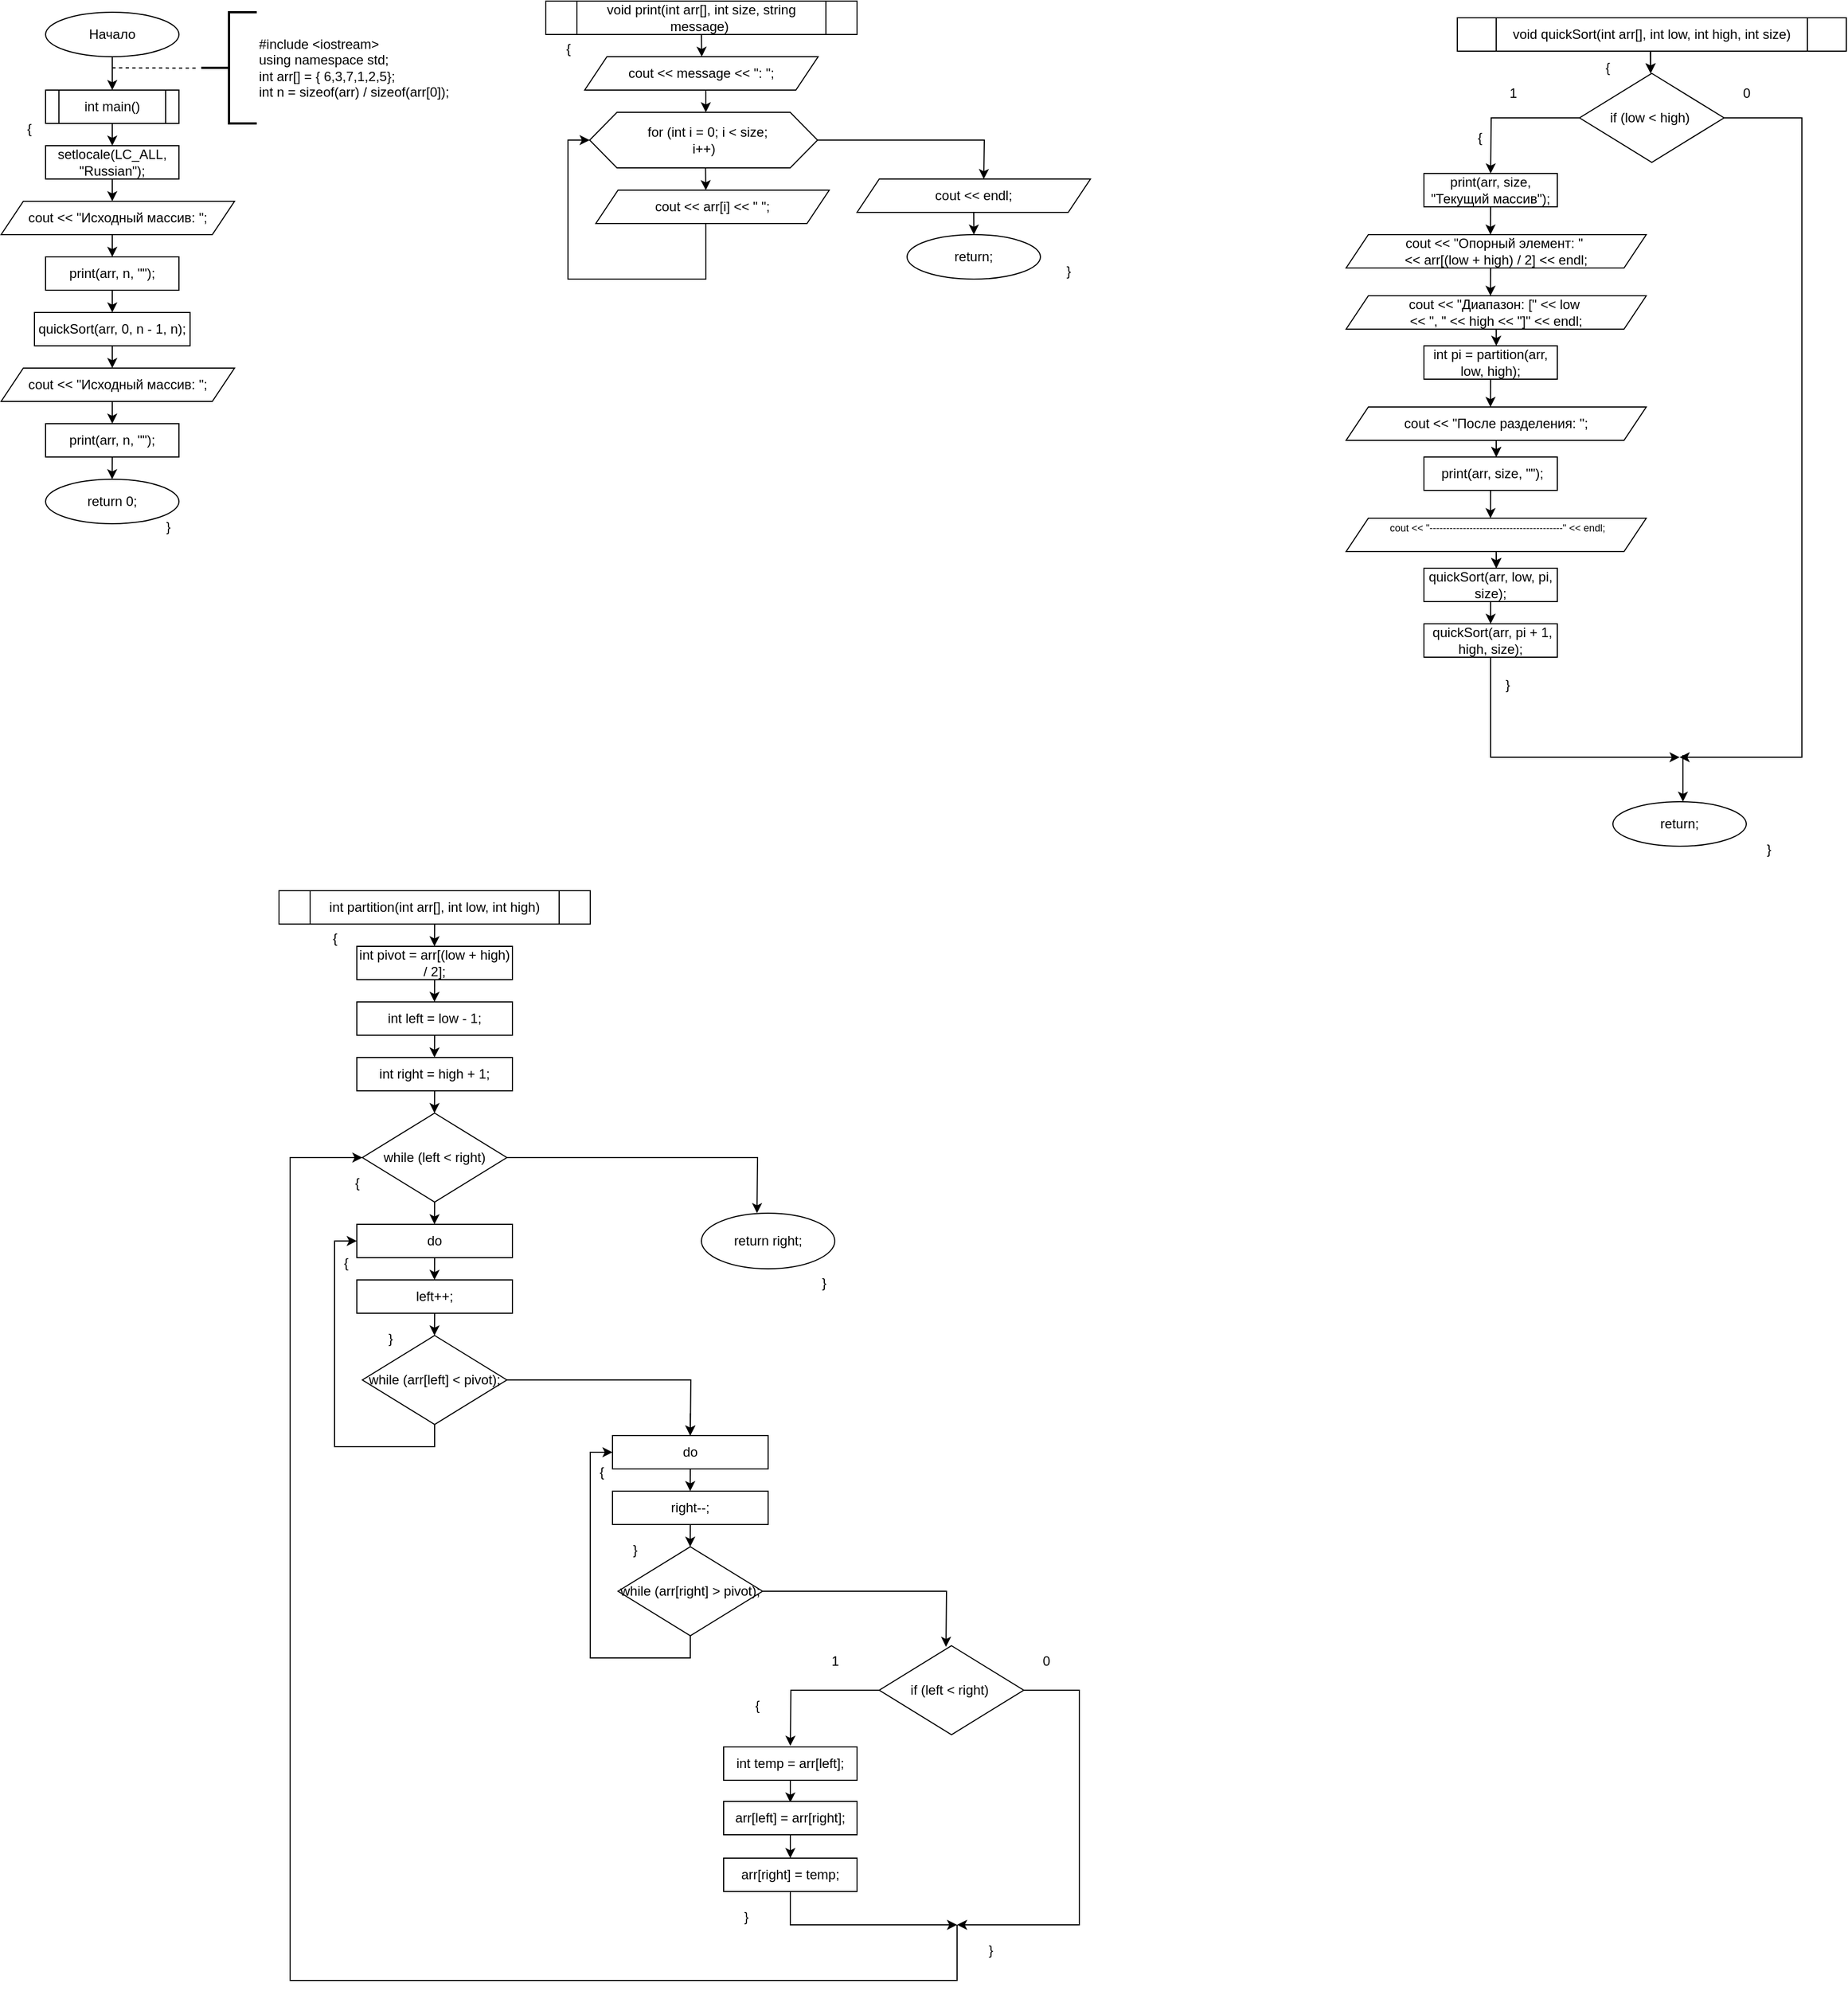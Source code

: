 <mxfile version="26.0.9">
  <diagram name="Страница — 1" id="een0wJdZj83AlDuxaY3A">
    <mxGraphModel dx="1366" dy="796" grid="1" gridSize="10" guides="1" tooltips="1" connect="1" arrows="1" fold="1" page="1" pageScale="1" pageWidth="827" pageHeight="1169" math="0" shadow="0">
      <root>
        <mxCell id="0" />
        <mxCell id="1" parent="0" />
        <mxCell id="NQojH1lwc0ZNS_FP-cvM-1" value="" style="edgeStyle=orthogonalEdgeStyle;rounded=0;orthogonalLoop=1;jettySize=auto;html=1;" parent="1" source="NQojH1lwc0ZNS_FP-cvM-2" edge="1">
          <mxGeometry relative="1" as="geometry">
            <mxPoint x="240" y="120" as="targetPoint" />
          </mxGeometry>
        </mxCell>
        <mxCell id="NQojH1lwc0ZNS_FP-cvM-2" value="Начало" style="ellipse;whiteSpace=wrap;html=1;" parent="1" vertex="1">
          <mxGeometry x="180" y="50" width="120" height="40" as="geometry" />
        </mxCell>
        <mxCell id="NQojH1lwc0ZNS_FP-cvM-3" value="" style="edgeStyle=orthogonalEdgeStyle;rounded=0;orthogonalLoop=1;jettySize=auto;html=1;" parent="1" source="NQojH1lwc0ZNS_FP-cvM-4" edge="1">
          <mxGeometry relative="1" as="geometry">
            <mxPoint x="240" y="170" as="targetPoint" />
          </mxGeometry>
        </mxCell>
        <mxCell id="NQojH1lwc0ZNS_FP-cvM-4" value="int main()" style="shape=process;whiteSpace=wrap;html=1;backgroundOutline=1;" parent="1" vertex="1">
          <mxGeometry x="180" y="120" width="120" height="30" as="geometry" />
        </mxCell>
        <mxCell id="NQojH1lwc0ZNS_FP-cvM-7" value="setlocale(LC_ALL, &quot;Russian&quot;);" style="rounded=0;whiteSpace=wrap;html=1;" parent="1" vertex="1">
          <mxGeometry x="180" y="170" width="120" height="30" as="geometry" />
        </mxCell>
        <mxCell id="NQojH1lwc0ZNS_FP-cvM-8" value="" style="edgeStyle=orthogonalEdgeStyle;rounded=0;orthogonalLoop=1;jettySize=auto;html=1;" parent="1" edge="1">
          <mxGeometry relative="1" as="geometry">
            <mxPoint x="240" y="200" as="sourcePoint" />
            <mxPoint x="240" y="220" as="targetPoint" />
          </mxGeometry>
        </mxCell>
        <mxCell id="NQojH1lwc0ZNS_FP-cvM-9" value="&lt;div&gt;#include &amp;lt;iostream&amp;gt;&lt;/div&gt;&lt;div&gt;using namespace std;&lt;/div&gt;&lt;div&gt;&lt;div&gt;int arr[] = { 6,3,7,1,2,5};&lt;/div&gt;&lt;div&gt;int n = sizeof(arr) / sizeof(arr[0]);&lt;/div&gt;&lt;/div&gt;" style="strokeWidth=2;html=1;shape=mxgraph.flowchart.annotation_2;align=left;labelPosition=right;pointerEvents=1;" parent="1" vertex="1">
          <mxGeometry x="320" y="50" width="50" height="100" as="geometry" />
        </mxCell>
        <mxCell id="NQojH1lwc0ZNS_FP-cvM-10" value="" style="endArrow=none;dashed=1;html=1;rounded=0;entryX=-0.04;entryY=0.503;entryDx=0;entryDy=0;entryPerimeter=0;" parent="1" target="NQojH1lwc0ZNS_FP-cvM-9" edge="1">
          <mxGeometry width="50" height="50" relative="1" as="geometry">
            <mxPoint x="240" y="100" as="sourcePoint" />
            <mxPoint x="310" y="100" as="targetPoint" />
          </mxGeometry>
        </mxCell>
        <mxCell id="NQojH1lwc0ZNS_FP-cvM-11" value="cout &amp;lt;&amp;lt; &quot;Исходный массив: &quot;;" style="shape=parallelogram;perimeter=parallelogramPerimeter;whiteSpace=wrap;html=1;fixedSize=1;" parent="1" vertex="1">
          <mxGeometry x="140" y="220" width="210" height="30" as="geometry" />
        </mxCell>
        <mxCell id="NQojH1lwc0ZNS_FP-cvM-13" value="" style="edgeStyle=orthogonalEdgeStyle;rounded=0;orthogonalLoop=1;jettySize=auto;html=1;" parent="1" edge="1">
          <mxGeometry relative="1" as="geometry">
            <mxPoint x="240" y="270" as="targetPoint" />
            <mxPoint x="240" y="250" as="sourcePoint" />
          </mxGeometry>
        </mxCell>
        <mxCell id="NQojH1lwc0ZNS_FP-cvM-14" value="print(arr, n, &quot;&quot;);" style="rounded=0;whiteSpace=wrap;html=1;" parent="1" vertex="1">
          <mxGeometry x="180" y="270" width="120" height="30" as="geometry" />
        </mxCell>
        <mxCell id="NQojH1lwc0ZNS_FP-cvM-15" value="" style="edgeStyle=orthogonalEdgeStyle;rounded=0;orthogonalLoop=1;jettySize=auto;html=1;" parent="1" edge="1">
          <mxGeometry relative="1" as="geometry">
            <mxPoint x="240" y="320" as="targetPoint" />
            <mxPoint x="240" y="300" as="sourcePoint" />
          </mxGeometry>
        </mxCell>
        <mxCell id="NQojH1lwc0ZNS_FP-cvM-16" value="quickSort(arr, 0, n - 1, n);" style="rounded=0;whiteSpace=wrap;html=1;" parent="1" vertex="1">
          <mxGeometry x="170" y="320" width="140" height="30" as="geometry" />
        </mxCell>
        <mxCell id="NQojH1lwc0ZNS_FP-cvM-17" value="" style="edgeStyle=orthogonalEdgeStyle;rounded=0;orthogonalLoop=1;jettySize=auto;html=1;" parent="1" edge="1">
          <mxGeometry relative="1" as="geometry">
            <mxPoint x="240" y="350" as="sourcePoint" />
            <mxPoint x="240" y="370" as="targetPoint" />
          </mxGeometry>
        </mxCell>
        <mxCell id="NQojH1lwc0ZNS_FP-cvM-18" value="cout &amp;lt;&amp;lt; &quot;Исходный массив: &quot;;" style="shape=parallelogram;perimeter=parallelogramPerimeter;whiteSpace=wrap;html=1;fixedSize=1;" parent="1" vertex="1">
          <mxGeometry x="140" y="370" width="210" height="30" as="geometry" />
        </mxCell>
        <mxCell id="NQojH1lwc0ZNS_FP-cvM-19" value="" style="edgeStyle=orthogonalEdgeStyle;rounded=0;orthogonalLoop=1;jettySize=auto;html=1;" parent="1" edge="1">
          <mxGeometry relative="1" as="geometry">
            <mxPoint x="240" y="420" as="targetPoint" />
            <mxPoint x="240" y="400" as="sourcePoint" />
          </mxGeometry>
        </mxCell>
        <mxCell id="NQojH1lwc0ZNS_FP-cvM-21" style="edgeStyle=orthogonalEdgeStyle;rounded=0;orthogonalLoop=1;jettySize=auto;html=1;exitX=0.5;exitY=1;exitDx=0;exitDy=0;" parent="1" source="NQojH1lwc0ZNS_FP-cvM-20" edge="1">
          <mxGeometry relative="1" as="geometry">
            <mxPoint x="239.857" y="470" as="targetPoint" />
          </mxGeometry>
        </mxCell>
        <mxCell id="NQojH1lwc0ZNS_FP-cvM-20" value="print(arr, n, &quot;&quot;);" style="rounded=0;whiteSpace=wrap;html=1;" parent="1" vertex="1">
          <mxGeometry x="180" y="420" width="120" height="30" as="geometry" />
        </mxCell>
        <mxCell id="NQojH1lwc0ZNS_FP-cvM-22" value="return 0;" style="ellipse;whiteSpace=wrap;html=1;" parent="1" vertex="1">
          <mxGeometry x="180" y="470" width="120" height="40" as="geometry" />
        </mxCell>
        <mxCell id="NQojH1lwc0ZNS_FP-cvM-23" value="{" style="text;html=1;align=center;verticalAlign=middle;resizable=0;points=[];autosize=1;strokeColor=none;fillColor=none;" parent="1" vertex="1">
          <mxGeometry x="150" y="140" width="30" height="30" as="geometry" />
        </mxCell>
        <mxCell id="NQojH1lwc0ZNS_FP-cvM-24" value="}" style="text;html=1;align=center;verticalAlign=middle;resizable=0;points=[];autosize=1;strokeColor=none;fillColor=none;" parent="1" vertex="1">
          <mxGeometry x="275" y="498" width="30" height="30" as="geometry" />
        </mxCell>
        <mxCell id="NQojH1lwc0ZNS_FP-cvM-26" style="edgeStyle=orthogonalEdgeStyle;rounded=0;orthogonalLoop=1;jettySize=auto;html=1;exitX=0.5;exitY=1;exitDx=0;exitDy=0;" parent="1" source="NQojH1lwc0ZNS_FP-cvM-25" edge="1">
          <mxGeometry relative="1" as="geometry">
            <mxPoint x="770.31" y="90" as="targetPoint" />
          </mxGeometry>
        </mxCell>
        <mxCell id="NQojH1lwc0ZNS_FP-cvM-25" value="void print(int arr[], int size, string message)&amp;nbsp;" style="shape=process;whiteSpace=wrap;html=1;backgroundOutline=1;" parent="1" vertex="1">
          <mxGeometry x="630" y="40" width="280" height="30" as="geometry" />
        </mxCell>
        <mxCell id="NQojH1lwc0ZNS_FP-cvM-27" value="cout &amp;lt;&amp;lt; message &amp;lt;&amp;lt; &quot;: &quot;;" style="shape=parallelogram;perimeter=parallelogramPerimeter;whiteSpace=wrap;html=1;fixedSize=1;" parent="1" vertex="1">
          <mxGeometry x="665" y="90" width="210" height="30" as="geometry" />
        </mxCell>
        <mxCell id="NQojH1lwc0ZNS_FP-cvM-28" value="" style="edgeStyle=orthogonalEdgeStyle;rounded=0;orthogonalLoop=1;jettySize=auto;html=1;" parent="1" edge="1">
          <mxGeometry relative="1" as="geometry">
            <mxPoint x="773.971" y="120" as="sourcePoint" />
            <mxPoint x="773.971" y="140" as="targetPoint" />
          </mxGeometry>
        </mxCell>
        <mxCell id="NQojH1lwc0ZNS_FP-cvM-29" style="edgeStyle=orthogonalEdgeStyle;rounded=0;orthogonalLoop=1;jettySize=auto;html=1;exitX=1;exitY=0.5;exitDx=0;exitDy=0;" parent="1" source="NQojH1lwc0ZNS_FP-cvM-30" edge="1">
          <mxGeometry relative="1" as="geometry">
            <mxPoint x="1024" y="200" as="targetPoint" />
          </mxGeometry>
        </mxCell>
        <mxCell id="NQojH1lwc0ZNS_FP-cvM-30" value="" style="verticalLabelPosition=bottom;verticalAlign=top;html=1;shape=hexagon;perimeter=hexagonPerimeter2;arcSize=6;size=0.12;" parent="1" vertex="1">
          <mxGeometry x="669.471" y="140" width="205" height="50" as="geometry" />
        </mxCell>
        <mxCell id="NQojH1lwc0ZNS_FP-cvM-31" value="" style="edgeStyle=orthogonalEdgeStyle;rounded=0;orthogonalLoop=1;jettySize=auto;html=1;" parent="1" edge="1">
          <mxGeometry relative="1" as="geometry">
            <mxPoint x="773.731" y="190" as="sourcePoint" />
            <mxPoint x="773.971" y="210" as="targetPoint" />
          </mxGeometry>
        </mxCell>
        <mxCell id="NQojH1lwc0ZNS_FP-cvM-32" value="&amp;nbsp;for (int i = 0; i &amp;lt; size; i++)&amp;nbsp;" style="text;html=1;align=center;verticalAlign=middle;whiteSpace=wrap;rounded=0;" parent="1" vertex="1">
          <mxGeometry x="713.971" y="150" width="120" height="30" as="geometry" />
        </mxCell>
        <mxCell id="NQojH1lwc0ZNS_FP-cvM-33" value="" style="edgeStyle=orthogonalEdgeStyle;rounded=0;orthogonalLoop=1;jettySize=auto;html=1;entryX=0;entryY=0.5;entryDx=0;entryDy=0;" parent="1" target="NQojH1lwc0ZNS_FP-cvM-30" edge="1">
          <mxGeometry relative="1" as="geometry">
            <mxPoint x="773.971" y="240" as="sourcePoint" />
            <mxPoint x="653.971" y="210" as="targetPoint" />
            <Array as="points">
              <mxPoint x="773.971" y="290" />
              <mxPoint x="649.971" y="290" />
              <mxPoint x="649.971" y="165" />
            </Array>
          </mxGeometry>
        </mxCell>
        <mxCell id="NQojH1lwc0ZNS_FP-cvM-34" value="a[i] = rand() % 25;" style="rounded=0;whiteSpace=wrap;html=1;" parent="1" vertex="1">
          <mxGeometry x="713.971" y="210" width="120" height="30" as="geometry" />
        </mxCell>
        <mxCell id="NQojH1lwc0ZNS_FP-cvM-35" value="cout &amp;lt;&amp;lt; arr[i] &amp;lt;&amp;lt; &quot; &quot;;" style="shape=parallelogram;perimeter=parallelogramPerimeter;whiteSpace=wrap;html=1;fixedSize=1;" parent="1" vertex="1">
          <mxGeometry x="675" y="210" width="210" height="30" as="geometry" />
        </mxCell>
        <mxCell id="NQojH1lwc0ZNS_FP-cvM-37" style="edgeStyle=orthogonalEdgeStyle;rounded=0;orthogonalLoop=1;jettySize=auto;html=1;exitX=0.5;exitY=1;exitDx=0;exitDy=0;" parent="1" source="NQojH1lwc0ZNS_FP-cvM-36" edge="1">
          <mxGeometry relative="1" as="geometry">
            <mxPoint x="1015.138" y="250.0" as="targetPoint" />
          </mxGeometry>
        </mxCell>
        <mxCell id="NQojH1lwc0ZNS_FP-cvM-36" value="cout &amp;lt;&amp;lt; endl;" style="shape=parallelogram;perimeter=parallelogramPerimeter;whiteSpace=wrap;html=1;fixedSize=1;" parent="1" vertex="1">
          <mxGeometry x="910" y="200" width="210" height="30" as="geometry" />
        </mxCell>
        <mxCell id="NQojH1lwc0ZNS_FP-cvM-38" value="return;" style="ellipse;whiteSpace=wrap;html=1;" parent="1" vertex="1">
          <mxGeometry x="955" y="250" width="120" height="40" as="geometry" />
        </mxCell>
        <mxCell id="NQojH1lwc0ZNS_FP-cvM-40" style="edgeStyle=orthogonalEdgeStyle;rounded=0;orthogonalLoop=1;jettySize=auto;html=1;exitX=0.5;exitY=1;exitDx=0;exitDy=0;" parent="1" source="NQojH1lwc0ZNS_FP-cvM-39" edge="1">
          <mxGeometry relative="1" as="geometry">
            <mxPoint x="529.857" y="890" as="targetPoint" />
          </mxGeometry>
        </mxCell>
        <mxCell id="NQojH1lwc0ZNS_FP-cvM-39" value="int partition(int arr[], int low, int high)" style="shape=process;whiteSpace=wrap;html=1;backgroundOutline=1;" parent="1" vertex="1">
          <mxGeometry x="390" y="840" width="280" height="30" as="geometry" />
        </mxCell>
        <mxCell id="NQojH1lwc0ZNS_FP-cvM-41" value="int pivot = arr[(low + high) / 2];" style="rounded=0;whiteSpace=wrap;html=1;" parent="1" vertex="1">
          <mxGeometry x="460" y="890" width="140" height="30" as="geometry" />
        </mxCell>
        <mxCell id="NQojH1lwc0ZNS_FP-cvM-42" style="edgeStyle=orthogonalEdgeStyle;rounded=0;orthogonalLoop=1;jettySize=auto;html=1;exitX=0.5;exitY=1;exitDx=0;exitDy=0;" parent="1" edge="1">
          <mxGeometry relative="1" as="geometry">
            <mxPoint x="529.857" y="940" as="targetPoint" />
            <mxPoint x="530" y="920" as="sourcePoint" />
          </mxGeometry>
        </mxCell>
        <mxCell id="NQojH1lwc0ZNS_FP-cvM-43" value="int left = low - 1;" style="rounded=0;whiteSpace=wrap;html=1;" parent="1" vertex="1">
          <mxGeometry x="460" y="940" width="140" height="30" as="geometry" />
        </mxCell>
        <mxCell id="NQojH1lwc0ZNS_FP-cvM-44" style="edgeStyle=orthogonalEdgeStyle;rounded=0;orthogonalLoop=1;jettySize=auto;html=1;exitX=0.5;exitY=1;exitDx=0;exitDy=0;" parent="1" edge="1">
          <mxGeometry relative="1" as="geometry">
            <mxPoint x="529.857" y="990" as="targetPoint" />
            <mxPoint x="530" y="970" as="sourcePoint" />
          </mxGeometry>
        </mxCell>
        <mxCell id="NQojH1lwc0ZNS_FP-cvM-45" value="int right = high + 1;" style="rounded=0;whiteSpace=wrap;html=1;" parent="1" vertex="1">
          <mxGeometry x="460" y="990" width="140" height="30" as="geometry" />
        </mxCell>
        <mxCell id="NQojH1lwc0ZNS_FP-cvM-46" style="edgeStyle=orthogonalEdgeStyle;rounded=0;orthogonalLoop=1;jettySize=auto;html=1;exitX=0.5;exitY=1;exitDx=0;exitDy=0;" parent="1" edge="1">
          <mxGeometry relative="1" as="geometry">
            <mxPoint x="529.857" y="1040" as="targetPoint" />
            <mxPoint x="530" y="1020" as="sourcePoint" />
          </mxGeometry>
        </mxCell>
        <mxCell id="NQojH1lwc0ZNS_FP-cvM-49" style="edgeStyle=orthogonalEdgeStyle;rounded=0;orthogonalLoop=1;jettySize=auto;html=1;exitX=0.5;exitY=1;exitDx=0;exitDy=0;" parent="1" source="NQojH1lwc0ZNS_FP-cvM-48" edge="1">
          <mxGeometry relative="1" as="geometry">
            <mxPoint x="529.857" y="1140" as="targetPoint" />
          </mxGeometry>
        </mxCell>
        <mxCell id="NQojH1lwc0ZNS_FP-cvM-85" style="edgeStyle=orthogonalEdgeStyle;rounded=0;orthogonalLoop=1;jettySize=auto;html=1;exitX=1;exitY=0.5;exitDx=0;exitDy=0;" parent="1" source="NQojH1lwc0ZNS_FP-cvM-48" edge="1">
          <mxGeometry relative="1" as="geometry">
            <mxPoint x="820" y="1130" as="targetPoint" />
          </mxGeometry>
        </mxCell>
        <mxCell id="NQojH1lwc0ZNS_FP-cvM-48" value="while (left &amp;lt; right)" style="rhombus;whiteSpace=wrap;html=1;" parent="1" vertex="1">
          <mxGeometry x="465" y="1040" width="130" height="80" as="geometry" />
        </mxCell>
        <mxCell id="NQojH1lwc0ZNS_FP-cvM-51" style="edgeStyle=orthogonalEdgeStyle;rounded=0;orthogonalLoop=1;jettySize=auto;html=1;exitX=0.5;exitY=1;exitDx=0;exitDy=0;" parent="1" source="NQojH1lwc0ZNS_FP-cvM-50" edge="1">
          <mxGeometry relative="1" as="geometry">
            <mxPoint x="529.857" y="1190" as="targetPoint" />
          </mxGeometry>
        </mxCell>
        <mxCell id="NQojH1lwc0ZNS_FP-cvM-50" value="do" style="rounded=0;whiteSpace=wrap;html=1;" parent="1" vertex="1">
          <mxGeometry x="460" y="1140" width="140" height="30" as="geometry" />
        </mxCell>
        <mxCell id="NQojH1lwc0ZNS_FP-cvM-53" style="edgeStyle=orthogonalEdgeStyle;rounded=0;orthogonalLoop=1;jettySize=auto;html=1;exitX=0.5;exitY=1;exitDx=0;exitDy=0;" parent="1" source="NQojH1lwc0ZNS_FP-cvM-52" edge="1">
          <mxGeometry relative="1" as="geometry">
            <mxPoint x="529.857" y="1240" as="targetPoint" />
          </mxGeometry>
        </mxCell>
        <mxCell id="NQojH1lwc0ZNS_FP-cvM-52" value="left++;" style="rounded=0;whiteSpace=wrap;html=1;" parent="1" vertex="1">
          <mxGeometry x="460" y="1190" width="140" height="30" as="geometry" />
        </mxCell>
        <mxCell id="NQojH1lwc0ZNS_FP-cvM-55" style="edgeStyle=orthogonalEdgeStyle;rounded=0;orthogonalLoop=1;jettySize=auto;html=1;exitX=0.5;exitY=1;exitDx=0;exitDy=0;entryX=0;entryY=0.5;entryDx=0;entryDy=0;" parent="1" source="NQojH1lwc0ZNS_FP-cvM-54" target="NQojH1lwc0ZNS_FP-cvM-50" edge="1">
          <mxGeometry relative="1" as="geometry" />
        </mxCell>
        <mxCell id="NQojH1lwc0ZNS_FP-cvM-56" style="edgeStyle=orthogonalEdgeStyle;rounded=0;orthogonalLoop=1;jettySize=auto;html=1;exitX=1;exitY=0.5;exitDx=0;exitDy=0;" parent="1" source="NQojH1lwc0ZNS_FP-cvM-54" edge="1">
          <mxGeometry relative="1" as="geometry">
            <mxPoint x="760.0" y="1330" as="targetPoint" />
          </mxGeometry>
        </mxCell>
        <mxCell id="NQojH1lwc0ZNS_FP-cvM-54" value="while (arr[left] &amp;lt; pivot);" style="rhombus;whiteSpace=wrap;html=1;" parent="1" vertex="1">
          <mxGeometry x="465" y="1240" width="130" height="80" as="geometry" />
        </mxCell>
        <mxCell id="NQojH1lwc0ZNS_FP-cvM-57" style="edgeStyle=orthogonalEdgeStyle;rounded=0;orthogonalLoop=1;jettySize=auto;html=1;exitX=0.5;exitY=1;exitDx=0;exitDy=0;" parent="1" edge="1">
          <mxGeometry relative="1" as="geometry">
            <mxPoint x="759.887" y="1330" as="targetPoint" />
            <mxPoint x="760.03" y="1310" as="sourcePoint" />
          </mxGeometry>
        </mxCell>
        <mxCell id="NQojH1lwc0ZNS_FP-cvM-58" style="edgeStyle=orthogonalEdgeStyle;rounded=0;orthogonalLoop=1;jettySize=auto;html=1;exitX=0.5;exitY=1;exitDx=0;exitDy=0;" parent="1" source="NQojH1lwc0ZNS_FP-cvM-59" edge="1">
          <mxGeometry relative="1" as="geometry">
            <mxPoint x="759.887" y="1380" as="targetPoint" />
          </mxGeometry>
        </mxCell>
        <mxCell id="NQojH1lwc0ZNS_FP-cvM-59" value="do" style="rounded=0;whiteSpace=wrap;html=1;" parent="1" vertex="1">
          <mxGeometry x="690.03" y="1330" width="140" height="30" as="geometry" />
        </mxCell>
        <mxCell id="NQojH1lwc0ZNS_FP-cvM-60" style="edgeStyle=orthogonalEdgeStyle;rounded=0;orthogonalLoop=1;jettySize=auto;html=1;exitX=0.5;exitY=1;exitDx=0;exitDy=0;" parent="1" source="NQojH1lwc0ZNS_FP-cvM-61" edge="1">
          <mxGeometry relative="1" as="geometry">
            <mxPoint x="759.887" y="1430" as="targetPoint" />
          </mxGeometry>
        </mxCell>
        <mxCell id="NQojH1lwc0ZNS_FP-cvM-61" value="right--;" style="rounded=0;whiteSpace=wrap;html=1;" parent="1" vertex="1">
          <mxGeometry x="690.03" y="1380" width="140" height="30" as="geometry" />
        </mxCell>
        <mxCell id="NQojH1lwc0ZNS_FP-cvM-62" style="edgeStyle=orthogonalEdgeStyle;rounded=0;orthogonalLoop=1;jettySize=auto;html=1;exitX=0.5;exitY=1;exitDx=0;exitDy=0;entryX=0;entryY=0.5;entryDx=0;entryDy=0;" parent="1" source="NQojH1lwc0ZNS_FP-cvM-64" target="NQojH1lwc0ZNS_FP-cvM-59" edge="1">
          <mxGeometry relative="1" as="geometry" />
        </mxCell>
        <mxCell id="NQojH1lwc0ZNS_FP-cvM-63" style="edgeStyle=orthogonalEdgeStyle;rounded=0;orthogonalLoop=1;jettySize=auto;html=1;exitX=1;exitY=0.5;exitDx=0;exitDy=0;" parent="1" source="NQojH1lwc0ZNS_FP-cvM-64" edge="1">
          <mxGeometry relative="1" as="geometry">
            <mxPoint x="990.03" y="1520" as="targetPoint" />
          </mxGeometry>
        </mxCell>
        <mxCell id="NQojH1lwc0ZNS_FP-cvM-64" value="while (arr[right] &amp;gt; pivot);" style="rhombus;whiteSpace=wrap;html=1;" parent="1" vertex="1">
          <mxGeometry x="695.03" y="1430" width="130" height="80" as="geometry" />
        </mxCell>
        <mxCell id="NQojH1lwc0ZNS_FP-cvM-67" style="edgeStyle=orthogonalEdgeStyle;rounded=0;orthogonalLoop=1;jettySize=auto;html=1;exitX=0;exitY=0.5;exitDx=0;exitDy=0;" parent="1" source="NQojH1lwc0ZNS_FP-cvM-69" edge="1">
          <mxGeometry relative="1" as="geometry">
            <mxPoint x="850" y="1609" as="targetPoint" />
          </mxGeometry>
        </mxCell>
        <mxCell id="NQojH1lwc0ZNS_FP-cvM-68" style="edgeStyle=orthogonalEdgeStyle;rounded=0;orthogonalLoop=1;jettySize=auto;html=1;exitX=1;exitY=0.5;exitDx=0;exitDy=0;" parent="1" source="NQojH1lwc0ZNS_FP-cvM-69" edge="1">
          <mxGeometry relative="1" as="geometry">
            <mxPoint x="1000" y="1770" as="targetPoint" />
            <Array as="points">
              <mxPoint x="1110" y="1559" />
              <mxPoint x="1110" y="1770" />
            </Array>
          </mxGeometry>
        </mxCell>
        <mxCell id="NQojH1lwc0ZNS_FP-cvM-69" value="if (left &amp;lt; right)&amp;nbsp;" style="rhombus;whiteSpace=wrap;html=1;" parent="1" vertex="1">
          <mxGeometry x="930" y="1519" width="130" height="80" as="geometry" />
        </mxCell>
        <mxCell id="NQojH1lwc0ZNS_FP-cvM-74" style="edgeStyle=orthogonalEdgeStyle;rounded=0;orthogonalLoop=1;jettySize=auto;html=1;" parent="1" source="NQojH1lwc0ZNS_FP-cvM-71" edge="1">
          <mxGeometry relative="1" as="geometry">
            <mxPoint x="850" y="1660.0" as="targetPoint" />
          </mxGeometry>
        </mxCell>
        <mxCell id="NQojH1lwc0ZNS_FP-cvM-71" value="int temp = arr[left];" style="rounded=0;whiteSpace=wrap;html=1;" parent="1" vertex="1">
          <mxGeometry x="790" y="1610" width="120" height="30" as="geometry" />
        </mxCell>
        <mxCell id="NQojH1lwc0ZNS_FP-cvM-75" style="edgeStyle=orthogonalEdgeStyle;rounded=0;orthogonalLoop=1;jettySize=auto;html=1;" parent="1" source="NQojH1lwc0ZNS_FP-cvM-76" edge="1">
          <mxGeometry relative="1" as="geometry">
            <mxPoint x="850" y="1710.0" as="targetPoint" />
          </mxGeometry>
        </mxCell>
        <mxCell id="NQojH1lwc0ZNS_FP-cvM-76" value="arr[left] = arr[right];" style="rounded=0;whiteSpace=wrap;html=1;" parent="1" vertex="1">
          <mxGeometry x="790" y="1659" width="120" height="30" as="geometry" />
        </mxCell>
        <mxCell id="NQojH1lwc0ZNS_FP-cvM-77" style="edgeStyle=orthogonalEdgeStyle;rounded=0;orthogonalLoop=1;jettySize=auto;html=1;" parent="1" source="NQojH1lwc0ZNS_FP-cvM-78" edge="1">
          <mxGeometry relative="1" as="geometry">
            <mxPoint x="1000" y="1770" as="targetPoint" />
            <Array as="points">
              <mxPoint x="850" y="1770" />
            </Array>
          </mxGeometry>
        </mxCell>
        <mxCell id="NQojH1lwc0ZNS_FP-cvM-78" value="arr[right] = temp;" style="rounded=0;whiteSpace=wrap;html=1;" parent="1" vertex="1">
          <mxGeometry x="790" y="1710" width="120" height="30" as="geometry" />
        </mxCell>
        <mxCell id="NQojH1lwc0ZNS_FP-cvM-81" value="1" style="text;html=1;align=center;verticalAlign=middle;resizable=0;points=[];autosize=1;strokeColor=none;fillColor=none;" parent="1" vertex="1">
          <mxGeometry x="875" y="1518" width="30" height="30" as="geometry" />
        </mxCell>
        <mxCell id="NQojH1lwc0ZNS_FP-cvM-82" value="0" style="text;html=1;align=center;verticalAlign=middle;resizable=0;points=[];autosize=1;strokeColor=none;fillColor=none;" parent="1" vertex="1">
          <mxGeometry x="1065" y="1518" width="30" height="30" as="geometry" />
        </mxCell>
        <mxCell id="NQojH1lwc0ZNS_FP-cvM-83" value="" style="endArrow=classic;html=1;rounded=0;entryX=0;entryY=0.5;entryDx=0;entryDy=0;" parent="1" target="NQojH1lwc0ZNS_FP-cvM-48" edge="1">
          <mxGeometry width="50" height="50" relative="1" as="geometry">
            <mxPoint x="1000" y="1770" as="sourcePoint" />
            <mxPoint x="1000" y="1800" as="targetPoint" />
            <Array as="points">
              <mxPoint x="1000" y="1820" />
              <mxPoint x="400" y="1820" />
              <mxPoint x="400" y="1080" />
            </Array>
          </mxGeometry>
        </mxCell>
        <mxCell id="NQojH1lwc0ZNS_FP-cvM-84" value="return right;" style="ellipse;whiteSpace=wrap;html=1;" parent="1" vertex="1">
          <mxGeometry x="770" y="1130" width="120" height="50" as="geometry" />
        </mxCell>
        <mxCell id="NQojH1lwc0ZNS_FP-cvM-86" value="{" style="text;html=1;align=center;verticalAlign=middle;resizable=0;points=[];autosize=1;strokeColor=none;fillColor=none;" parent="1" vertex="1">
          <mxGeometry x="425" y="868" width="30" height="30" as="geometry" />
        </mxCell>
        <mxCell id="NQojH1lwc0ZNS_FP-cvM-87" value="}" style="text;html=1;align=center;verticalAlign=middle;resizable=0;points=[];autosize=1;strokeColor=none;fillColor=none;" parent="1" vertex="1">
          <mxGeometry x="865" y="1178" width="30" height="30" as="geometry" />
        </mxCell>
        <mxCell id="NQojH1lwc0ZNS_FP-cvM-88" value="{" style="text;html=1;align=center;verticalAlign=middle;resizable=0;points=[];autosize=1;strokeColor=none;fillColor=none;" parent="1" vertex="1">
          <mxGeometry x="435" y="1160" width="30" height="30" as="geometry" />
        </mxCell>
        <mxCell id="NQojH1lwc0ZNS_FP-cvM-89" value="}" style="text;html=1;align=center;verticalAlign=middle;resizable=0;points=[];autosize=1;strokeColor=none;fillColor=none;" parent="1" vertex="1">
          <mxGeometry x="475" y="1228" width="30" height="30" as="geometry" />
        </mxCell>
        <mxCell id="NQojH1lwc0ZNS_FP-cvM-90" value="{" style="text;html=1;align=center;verticalAlign=middle;resizable=0;points=[];autosize=1;strokeColor=none;fillColor=none;" parent="1" vertex="1">
          <mxGeometry x="665" y="1348" width="30" height="30" as="geometry" />
        </mxCell>
        <mxCell id="NQojH1lwc0ZNS_FP-cvM-91" value="}" style="text;html=1;align=center;verticalAlign=middle;resizable=0;points=[];autosize=1;strokeColor=none;fillColor=none;" parent="1" vertex="1">
          <mxGeometry x="695" y="1418" width="30" height="30" as="geometry" />
        </mxCell>
        <mxCell id="NQojH1lwc0ZNS_FP-cvM-92" value="{" style="text;html=1;align=center;verticalAlign=middle;resizable=0;points=[];autosize=1;strokeColor=none;fillColor=none;" parent="1" vertex="1">
          <mxGeometry x="805" y="1558" width="30" height="30" as="geometry" />
        </mxCell>
        <mxCell id="NQojH1lwc0ZNS_FP-cvM-93" value="}" style="text;html=1;align=center;verticalAlign=middle;resizable=0;points=[];autosize=1;strokeColor=none;fillColor=none;" parent="1" vertex="1">
          <mxGeometry x="795" y="1748" width="30" height="30" as="geometry" />
        </mxCell>
        <mxCell id="NQojH1lwc0ZNS_FP-cvM-94" value="{" style="text;html=1;align=center;verticalAlign=middle;resizable=0;points=[];autosize=1;strokeColor=none;fillColor=none;" parent="1" vertex="1">
          <mxGeometry x="445" y="1088" width="30" height="30" as="geometry" />
        </mxCell>
        <mxCell id="NQojH1lwc0ZNS_FP-cvM-95" value="}" style="text;html=1;align=center;verticalAlign=middle;resizable=0;points=[];autosize=1;strokeColor=none;fillColor=none;" parent="1" vertex="1">
          <mxGeometry x="1015" y="1778" width="30" height="30" as="geometry" />
        </mxCell>
        <mxCell id="NQojH1lwc0ZNS_FP-cvM-96" value="void quickSort(int arr[], int low, int high, int size)" style="shape=process;whiteSpace=wrap;html=1;backgroundOutline=1;" parent="1" vertex="1">
          <mxGeometry x="1450" y="55" width="350" height="30" as="geometry" />
        </mxCell>
        <mxCell id="NQojH1lwc0ZNS_FP-cvM-97" value="" style="edgeStyle=orthogonalEdgeStyle;rounded=0;orthogonalLoop=1;jettySize=auto;html=1;" parent="1" edge="1">
          <mxGeometry relative="1" as="geometry">
            <mxPoint x="1623.703" y="85.0" as="sourcePoint" />
            <mxPoint x="1623.943" y="105.0" as="targetPoint" />
          </mxGeometry>
        </mxCell>
        <mxCell id="NQojH1lwc0ZNS_FP-cvM-98" value="" style="edgeStyle=orthogonalEdgeStyle;rounded=0;orthogonalLoop=1;jettySize=auto;html=1;" parent="1" edge="1">
          <mxGeometry relative="1" as="geometry">
            <mxPoint x="1623.943" y="85.0" as="sourcePoint" />
            <mxPoint x="1623.943" y="105.0" as="targetPoint" />
          </mxGeometry>
        </mxCell>
        <mxCell id="NQojH1lwc0ZNS_FP-cvM-99" style="edgeStyle=orthogonalEdgeStyle;rounded=0;orthogonalLoop=1;jettySize=auto;html=1;exitX=0;exitY=0.5;exitDx=0;exitDy=0;" parent="1" source="NQojH1lwc0ZNS_FP-cvM-101" edge="1">
          <mxGeometry relative="1" as="geometry">
            <mxPoint x="1480" y="195.0" as="targetPoint" />
          </mxGeometry>
        </mxCell>
        <mxCell id="NQojH1lwc0ZNS_FP-cvM-143" style="edgeStyle=orthogonalEdgeStyle;rounded=0;orthogonalLoop=1;jettySize=auto;html=1;exitX=1;exitY=0.5;exitDx=0;exitDy=0;" parent="1" source="NQojH1lwc0ZNS_FP-cvM-101" edge="1">
          <mxGeometry relative="1" as="geometry">
            <mxPoint x="1650" y="720" as="targetPoint" />
            <Array as="points">
              <mxPoint x="1760" y="145" />
              <mxPoint x="1760" y="720" />
            </Array>
          </mxGeometry>
        </mxCell>
        <mxCell id="NQojH1lwc0ZNS_FP-cvM-101" value="if (low &amp;lt; high)&amp;nbsp;" style="rhombus;whiteSpace=wrap;html=1;" parent="1" vertex="1">
          <mxGeometry x="1560" y="105.0" width="130" height="80" as="geometry" />
        </mxCell>
        <mxCell id="NQojH1lwc0ZNS_FP-cvM-108" style="edgeStyle=orthogonalEdgeStyle;rounded=0;orthogonalLoop=1;jettySize=auto;html=1;exitX=0.5;exitY=1;exitDx=0;exitDy=0;" parent="1" source="NQojH1lwc0ZNS_FP-cvM-103" edge="1">
          <mxGeometry relative="1" as="geometry">
            <mxPoint x="1479.857" y="250" as="targetPoint" />
          </mxGeometry>
        </mxCell>
        <mxCell id="NQojH1lwc0ZNS_FP-cvM-103" value="print(arr, size, &quot;Текущий массив&quot;);" style="rounded=0;whiteSpace=wrap;html=1;" parent="1" vertex="1">
          <mxGeometry x="1420" y="195.0" width="120" height="30" as="geometry" />
        </mxCell>
        <mxCell id="NQojH1lwc0ZNS_FP-cvM-106" value="1" style="text;html=1;align=center;verticalAlign=middle;resizable=0;points=[];autosize=1;strokeColor=none;fillColor=none;" parent="1" vertex="1">
          <mxGeometry x="1485" y="108" width="30" height="30" as="geometry" />
        </mxCell>
        <mxCell id="NQojH1lwc0ZNS_FP-cvM-107" value="0" style="text;html=1;align=center;verticalAlign=middle;resizable=0;points=[];autosize=1;strokeColor=none;fillColor=none;" parent="1" vertex="1">
          <mxGeometry x="1695" y="108" width="30" height="30" as="geometry" />
        </mxCell>
        <mxCell id="NQojH1lwc0ZNS_FP-cvM-111" value="cout &amp;lt;&amp;lt; &quot;Опорный элемент: &quot;&amp;nbsp;&lt;div&gt;&amp;lt;&amp;lt; arr[(low + high) / 2] &amp;lt;&amp;lt; endl;&lt;/div&gt;" style="shape=parallelogram;perimeter=parallelogramPerimeter;whiteSpace=wrap;html=1;fixedSize=1;" parent="1" vertex="1">
          <mxGeometry x="1350" y="250" width="270" height="30" as="geometry" />
        </mxCell>
        <mxCell id="NQojH1lwc0ZNS_FP-cvM-112" style="edgeStyle=orthogonalEdgeStyle;rounded=0;orthogonalLoop=1;jettySize=auto;html=1;exitX=0.5;exitY=1;exitDx=0;exitDy=0;" parent="1" edge="1">
          <mxGeometry relative="1" as="geometry">
            <mxPoint x="1479.857" y="305" as="targetPoint" />
            <mxPoint x="1480" y="280" as="sourcePoint" />
          </mxGeometry>
        </mxCell>
        <mxCell id="NQojH1lwc0ZNS_FP-cvM-114" style="edgeStyle=orthogonalEdgeStyle;rounded=0;orthogonalLoop=1;jettySize=auto;html=1;exitX=0.5;exitY=1;exitDx=0;exitDy=0;" parent="1" source="NQojH1lwc0ZNS_FP-cvM-113" edge="1">
          <mxGeometry relative="1" as="geometry">
            <mxPoint x="1485.095" y="350" as="targetPoint" />
          </mxGeometry>
        </mxCell>
        <mxCell id="NQojH1lwc0ZNS_FP-cvM-113" value="cout &amp;lt;&amp;lt; &quot;Диапазон: [&quot; &amp;lt;&amp;lt; low&amp;nbsp;&lt;div&gt;&amp;lt;&amp;lt; &quot;, &quot; &amp;lt;&amp;lt; high &amp;lt;&amp;lt; &quot;]&quot; &amp;lt;&amp;lt; endl;&lt;/div&gt;" style="shape=parallelogram;perimeter=parallelogramPerimeter;whiteSpace=wrap;html=1;fixedSize=1;" parent="1" vertex="1">
          <mxGeometry x="1350" y="305" width="270" height="30" as="geometry" />
        </mxCell>
        <mxCell id="NQojH1lwc0ZNS_FP-cvM-115" value="int pi = partition(arr, low, high);" style="rounded=0;whiteSpace=wrap;html=1;" parent="1" vertex="1">
          <mxGeometry x="1420" y="350.0" width="120" height="30" as="geometry" />
        </mxCell>
        <mxCell id="NQojH1lwc0ZNS_FP-cvM-127" style="edgeStyle=orthogonalEdgeStyle;rounded=0;orthogonalLoop=1;jettySize=auto;html=1;exitX=0.5;exitY=1;exitDx=0;exitDy=0;" parent="1" edge="1">
          <mxGeometry relative="1" as="geometry">
            <mxPoint x="1479.857" y="405" as="targetPoint" />
            <mxPoint x="1480" y="380" as="sourcePoint" />
          </mxGeometry>
        </mxCell>
        <mxCell id="NQojH1lwc0ZNS_FP-cvM-128" style="edgeStyle=orthogonalEdgeStyle;rounded=0;orthogonalLoop=1;jettySize=auto;html=1;exitX=0.5;exitY=1;exitDx=0;exitDy=0;" parent="1" source="NQojH1lwc0ZNS_FP-cvM-129" edge="1">
          <mxGeometry relative="1" as="geometry">
            <mxPoint x="1485.095" y="450" as="targetPoint" />
          </mxGeometry>
        </mxCell>
        <mxCell id="NQojH1lwc0ZNS_FP-cvM-129" value="cout &amp;lt;&amp;lt; &quot;После разделения: &quot;;" style="shape=parallelogram;perimeter=parallelogramPerimeter;whiteSpace=wrap;html=1;fixedSize=1;" parent="1" vertex="1">
          <mxGeometry x="1350" y="405" width="270" height="30" as="geometry" />
        </mxCell>
        <mxCell id="NQojH1lwc0ZNS_FP-cvM-130" style="edgeStyle=orthogonalEdgeStyle;rounded=0;orthogonalLoop=1;jettySize=auto;html=1;exitX=0.5;exitY=1;exitDx=0;exitDy=0;" parent="1" edge="1">
          <mxGeometry relative="1" as="geometry">
            <mxPoint x="1485.095" y="450" as="targetPoint" />
            <mxPoint x="1485" y="435" as="sourcePoint" />
          </mxGeometry>
        </mxCell>
        <mxCell id="NQojH1lwc0ZNS_FP-cvM-131" value="&amp;nbsp;print(arr, size, &quot;&quot;);" style="rounded=0;whiteSpace=wrap;html=1;" parent="1" vertex="1">
          <mxGeometry x="1420" y="450.0" width="120" height="30" as="geometry" />
        </mxCell>
        <mxCell id="NQojH1lwc0ZNS_FP-cvM-132" style="edgeStyle=orthogonalEdgeStyle;rounded=0;orthogonalLoop=1;jettySize=auto;html=1;exitX=0.5;exitY=1;exitDx=0;exitDy=0;" parent="1" edge="1">
          <mxGeometry relative="1" as="geometry">
            <mxPoint x="1479.857" y="505" as="targetPoint" />
            <mxPoint x="1480" y="480" as="sourcePoint" />
          </mxGeometry>
        </mxCell>
        <mxCell id="NQojH1lwc0ZNS_FP-cvM-133" style="edgeStyle=orthogonalEdgeStyle;rounded=0;orthogonalLoop=1;jettySize=auto;html=1;exitX=0.5;exitY=1;exitDx=0;exitDy=0;" parent="1" source="NQojH1lwc0ZNS_FP-cvM-134" edge="1">
          <mxGeometry relative="1" as="geometry">
            <mxPoint x="1485.095" y="550" as="targetPoint" />
          </mxGeometry>
        </mxCell>
        <mxCell id="NQojH1lwc0ZNS_FP-cvM-134" value="&lt;div&gt;&lt;font style=&quot;font-size: 9px;&quot;&gt;&amp;nbsp;cout &amp;lt;&amp;lt; &quot;----------------------------------------&quot; &amp;lt;&amp;lt; endl;&lt;/font&gt;&lt;/div&gt;&lt;div&gt;&lt;br&gt;&lt;/div&gt;" style="shape=parallelogram;perimeter=parallelogramPerimeter;whiteSpace=wrap;html=1;fixedSize=1;" parent="1" vertex="1">
          <mxGeometry x="1350" y="505" width="270" height="30" as="geometry" />
        </mxCell>
        <mxCell id="NQojH1lwc0ZNS_FP-cvM-135" style="edgeStyle=orthogonalEdgeStyle;rounded=0;orthogonalLoop=1;jettySize=auto;html=1;exitX=0.5;exitY=1;exitDx=0;exitDy=0;" parent="1" edge="1">
          <mxGeometry relative="1" as="geometry">
            <mxPoint x="1485.095" y="550" as="targetPoint" />
            <mxPoint x="1485" y="535" as="sourcePoint" />
          </mxGeometry>
        </mxCell>
        <mxCell id="NQojH1lwc0ZNS_FP-cvM-136" style="edgeStyle=orthogonalEdgeStyle;rounded=0;orthogonalLoop=1;jettySize=auto;html=1;exitX=0.5;exitY=1;exitDx=0;exitDy=0;" parent="1" edge="1">
          <mxGeometry relative="1" as="geometry">
            <mxPoint x="1485.095" y="550" as="targetPoint" />
            <mxPoint x="1485" y="535" as="sourcePoint" />
          </mxGeometry>
        </mxCell>
        <mxCell id="NQojH1lwc0ZNS_FP-cvM-137" style="edgeStyle=orthogonalEdgeStyle;rounded=0;orthogonalLoop=1;jettySize=auto;html=1;exitX=0.5;exitY=1;exitDx=0;exitDy=0;" parent="1" edge="1">
          <mxGeometry relative="1" as="geometry">
            <mxPoint x="1485.095" y="550" as="targetPoint" />
            <mxPoint x="1485" y="535" as="sourcePoint" />
          </mxGeometry>
        </mxCell>
        <mxCell id="NQojH1lwc0ZNS_FP-cvM-138" value="quickSort(arr, low, pi, size);" style="rounded=0;whiteSpace=wrap;html=1;" parent="1" vertex="1">
          <mxGeometry x="1420" y="550.0" width="120" height="30" as="geometry" />
        </mxCell>
        <mxCell id="NQojH1lwc0ZNS_FP-cvM-139" style="edgeStyle=orthogonalEdgeStyle;rounded=0;orthogonalLoop=1;jettySize=auto;html=1;exitX=0.5;exitY=1;exitDx=0;exitDy=0;entryX=0.5;entryY=0;entryDx=0;entryDy=0;" parent="1" target="NQojH1lwc0ZNS_FP-cvM-140" edge="1">
          <mxGeometry relative="1" as="geometry">
            <mxPoint x="1479.857" y="605" as="targetPoint" />
            <mxPoint x="1480" y="580" as="sourcePoint" />
          </mxGeometry>
        </mxCell>
        <mxCell id="NQojH1lwc0ZNS_FP-cvM-141" style="edgeStyle=orthogonalEdgeStyle;rounded=0;orthogonalLoop=1;jettySize=auto;html=1;exitX=0.5;exitY=1;exitDx=0;exitDy=0;" parent="1" source="NQojH1lwc0ZNS_FP-cvM-140" edge="1">
          <mxGeometry relative="1" as="geometry">
            <mxPoint x="1650" y="720" as="targetPoint" />
            <Array as="points">
              <mxPoint x="1480" y="720" />
            </Array>
          </mxGeometry>
        </mxCell>
        <mxCell id="NQojH1lwc0ZNS_FP-cvM-140" value="&amp;nbsp;quickSort(arr, pi + 1, high, size);" style="rounded=0;whiteSpace=wrap;html=1;" parent="1" vertex="1">
          <mxGeometry x="1420" y="600.0" width="120" height="30" as="geometry" />
        </mxCell>
        <mxCell id="NQojH1lwc0ZNS_FP-cvM-145" value="" style="endArrow=classic;html=1;rounded=0;" parent="1" edge="1">
          <mxGeometry width="50" height="50" relative="1" as="geometry">
            <mxPoint x="1653" y="718" as="sourcePoint" />
            <mxPoint x="1653" y="760" as="targetPoint" />
          </mxGeometry>
        </mxCell>
        <mxCell id="NQojH1lwc0ZNS_FP-cvM-146" value="return;" style="ellipse;whiteSpace=wrap;html=1;" parent="1" vertex="1">
          <mxGeometry x="1590" y="760" width="120" height="40" as="geometry" />
        </mxCell>
        <mxCell id="NQojH1lwc0ZNS_FP-cvM-147" value="}" style="text;html=1;align=center;verticalAlign=middle;resizable=0;points=[];autosize=1;strokeColor=none;fillColor=none;" parent="1" vertex="1">
          <mxGeometry x="1480" y="640" width="30" height="30" as="geometry" />
        </mxCell>
        <mxCell id="NQojH1lwc0ZNS_FP-cvM-148" value="{" style="text;html=1;align=center;verticalAlign=middle;resizable=0;points=[];autosize=1;strokeColor=none;fillColor=none;" parent="1" vertex="1">
          <mxGeometry x="1455" y="148" width="30" height="30" as="geometry" />
        </mxCell>
        <mxCell id="NQojH1lwc0ZNS_FP-cvM-149" value="{" style="text;html=1;align=center;verticalAlign=middle;resizable=0;points=[];autosize=1;strokeColor=none;fillColor=none;" parent="1" vertex="1">
          <mxGeometry x="635" y="68" width="30" height="30" as="geometry" />
        </mxCell>
        <mxCell id="NQojH1lwc0ZNS_FP-cvM-150" value="}" style="text;html=1;align=center;verticalAlign=middle;resizable=0;points=[];autosize=1;strokeColor=none;fillColor=none;" parent="1" vertex="1">
          <mxGeometry x="1085" y="268" width="30" height="30" as="geometry" />
        </mxCell>
        <mxCell id="NQojH1lwc0ZNS_FP-cvM-151" value="{" style="text;html=1;align=center;verticalAlign=middle;resizable=0;points=[];autosize=1;strokeColor=none;fillColor=none;" parent="1" vertex="1">
          <mxGeometry x="1570" y="85" width="30" height="30" as="geometry" />
        </mxCell>
        <mxCell id="NQojH1lwc0ZNS_FP-cvM-152" value="}" style="text;html=1;align=center;verticalAlign=middle;resizable=0;points=[];autosize=1;strokeColor=none;fillColor=none;" parent="1" vertex="1">
          <mxGeometry x="1715" y="788" width="30" height="30" as="geometry" />
        </mxCell>
      </root>
    </mxGraphModel>
  </diagram>
</mxfile>

